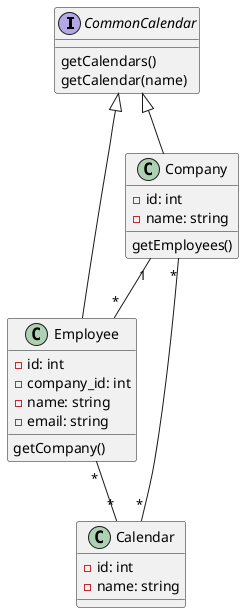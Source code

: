 @startuml

interface CommonCalendar {
  getCalendars()
  getCalendar(name)
}

class Company {
  -id: int
  -name: string
  getEmployees()
}

class Employee {
  -id: int
  -company_id: int
  -name: string
  -email: string
  getCompany()
}

class Calendar {
  -id: int
  -name: string
}

CommonCalendar <|-- Company
CommonCalendar <|-- Employee

Company "1" -- "*" Employee
Company "*" -- "*" Calendar
Employee "*" -- "*" Calendar


@enduml